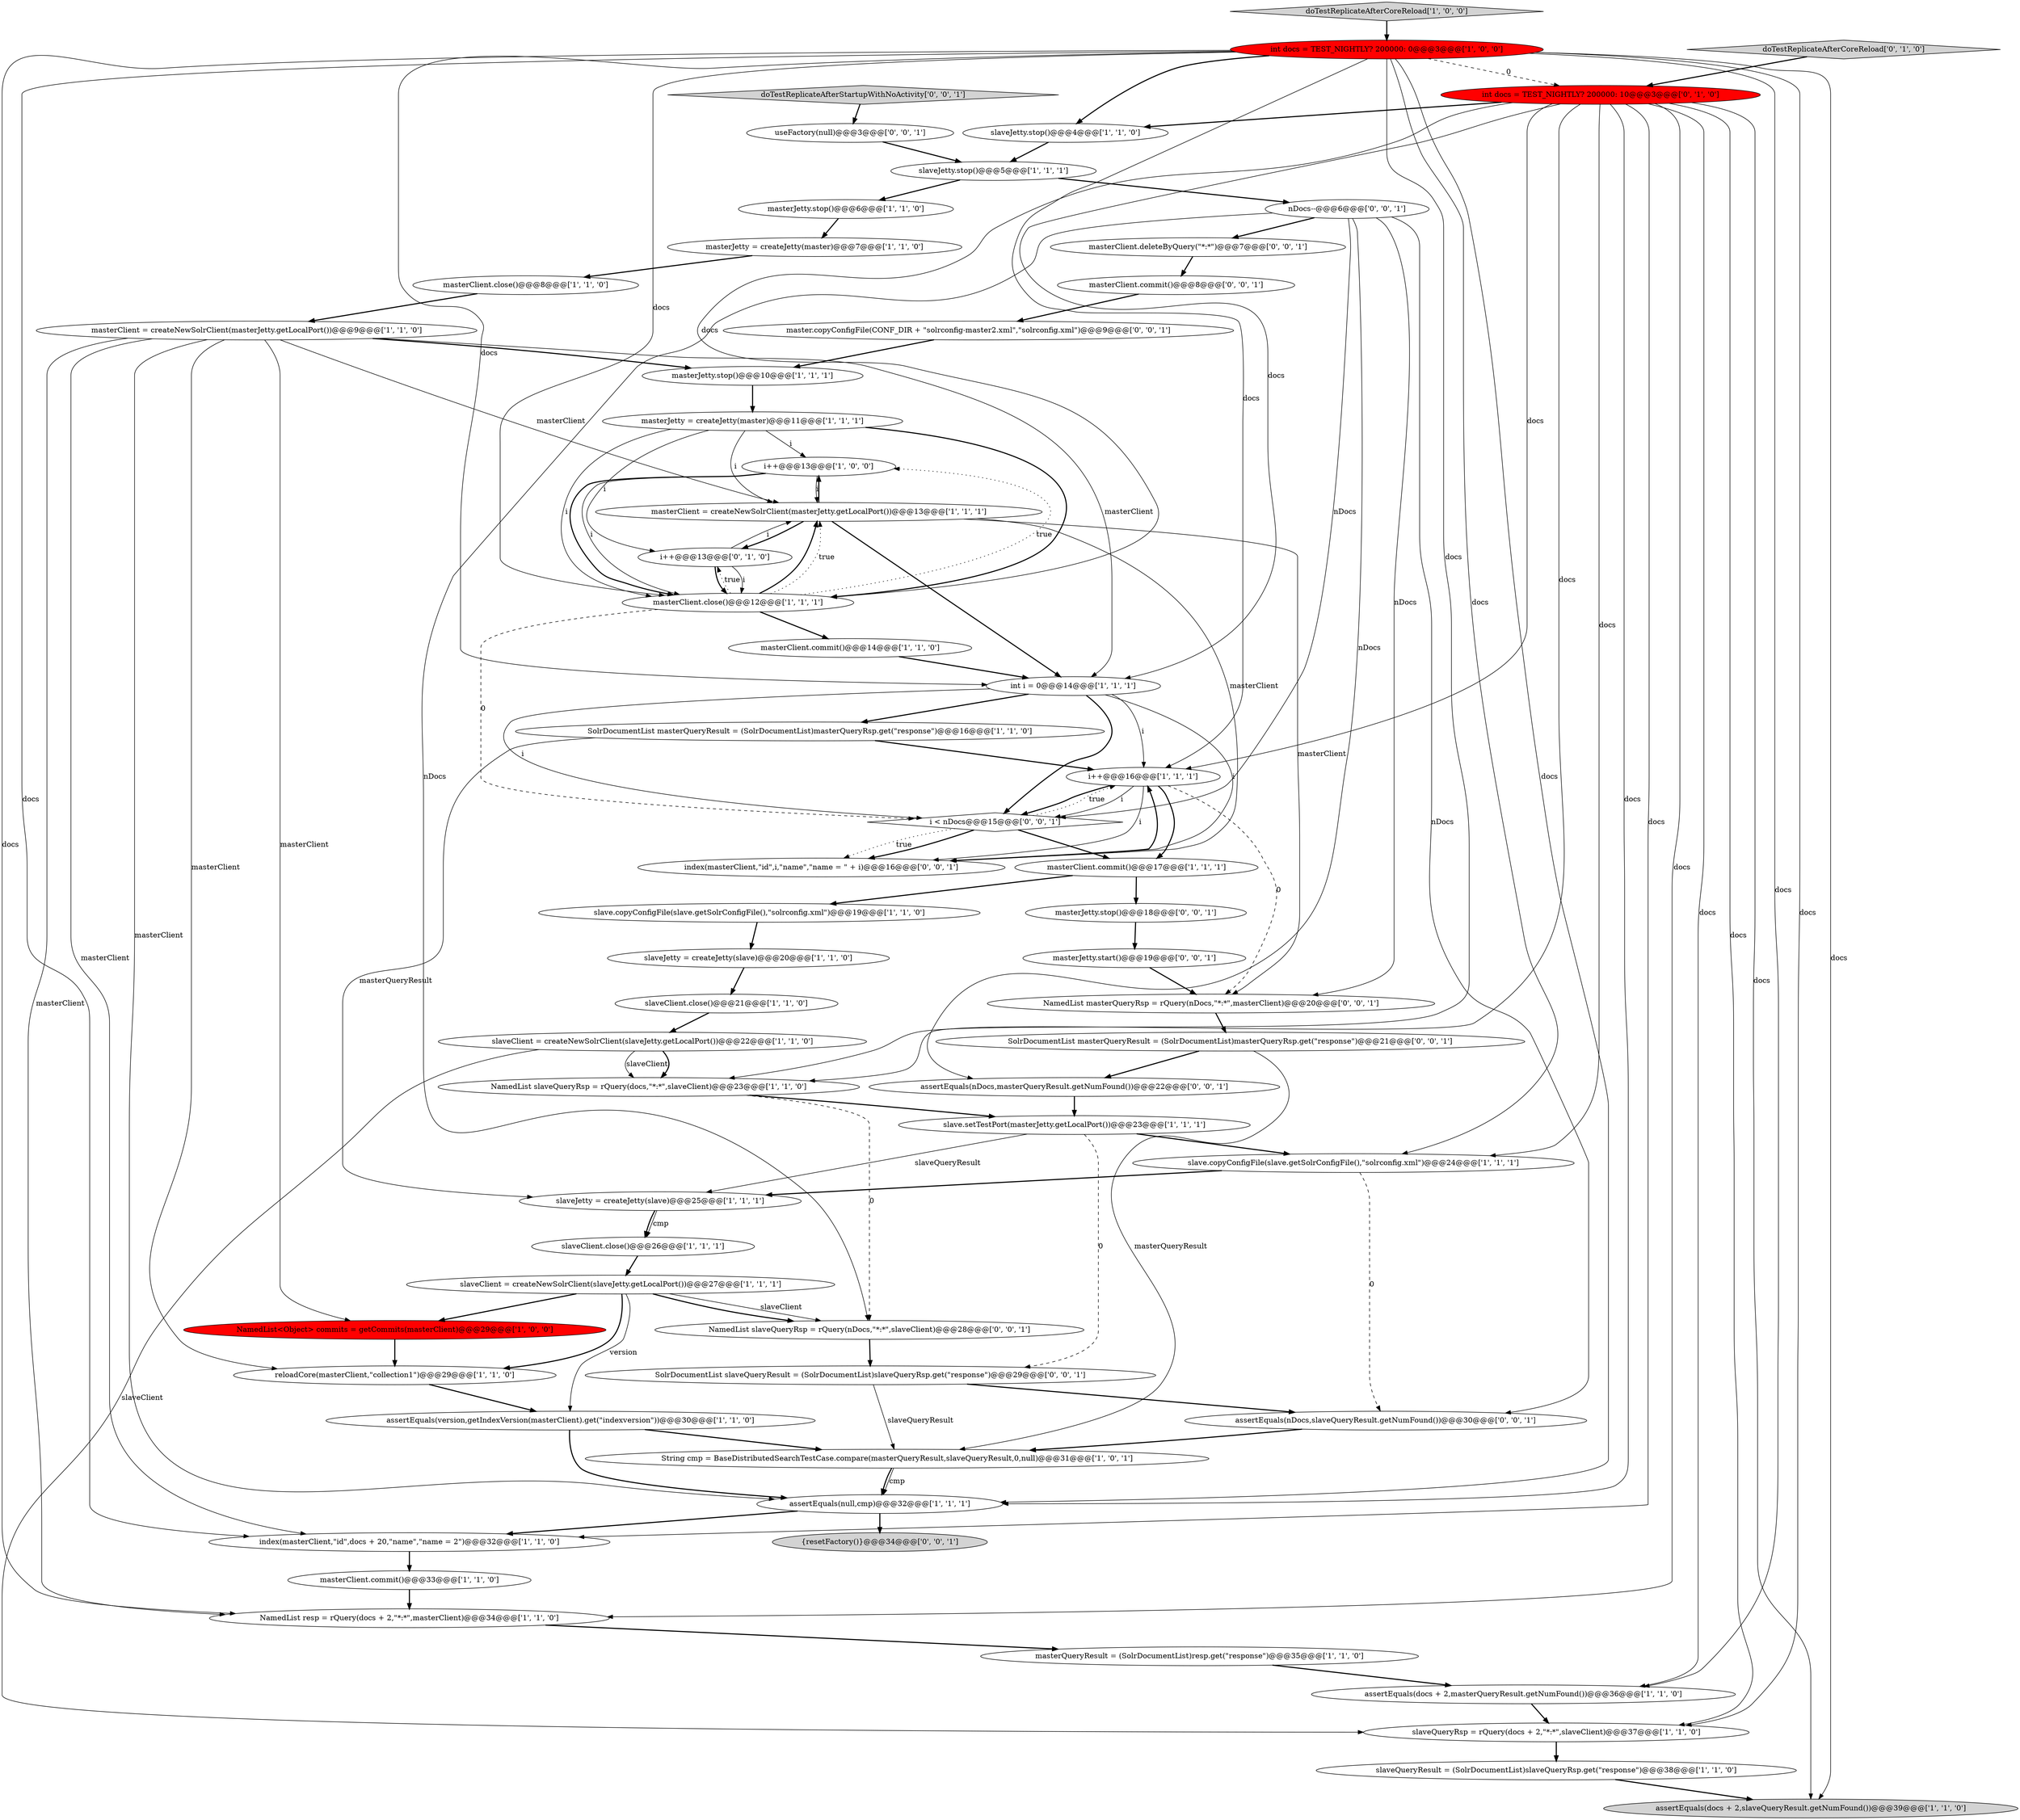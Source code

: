 digraph {
17 [style = filled, label = "masterJetty.stop()@@@10@@@['1', '1', '1']", fillcolor = white, shape = ellipse image = "AAA0AAABBB1BBB"];
30 [style = filled, label = "reloadCore(masterClient,\"collection1\")@@@29@@@['1', '1', '0']", fillcolor = white, shape = ellipse image = "AAA0AAABBB1BBB"];
24 [style = filled, label = "masterClient.commit()@@@14@@@['1', '1', '0']", fillcolor = white, shape = ellipse image = "AAA0AAABBB1BBB"];
49 [style = filled, label = "useFactory(null)@@@3@@@['0', '0', '1']", fillcolor = white, shape = ellipse image = "AAA0AAABBB3BBB"];
43 [style = filled, label = "doTestReplicateAfterCoreReload['0', '1', '0']", fillcolor = lightgray, shape = diamond image = "AAA0AAABBB2BBB"];
19 [style = filled, label = "slaveJetty.stop()@@@4@@@['1', '1', '0']", fillcolor = white, shape = ellipse image = "AAA0AAABBB1BBB"];
12 [style = filled, label = "masterQueryResult = (SolrDocumentList)resp.get(\"response\")@@@35@@@['1', '1', '0']", fillcolor = white, shape = ellipse image = "AAA0AAABBB1BBB"];
26 [style = filled, label = "String cmp = BaseDistributedSearchTestCase.compare(masterQueryResult,slaveQueryResult,0,null)@@@31@@@['1', '0', '1']", fillcolor = white, shape = ellipse image = "AAA0AAABBB1BBB"];
27 [style = filled, label = "assertEquals(null,cmp)@@@32@@@['1', '1', '1']", fillcolor = white, shape = ellipse image = "AAA0AAABBB1BBB"];
9 [style = filled, label = "slave.copyConfigFile(slave.getSolrConfigFile(),\"solrconfig.xml\")@@@24@@@['1', '1', '1']", fillcolor = white, shape = ellipse image = "AAA0AAABBB1BBB"];
18 [style = filled, label = "int i = 0@@@14@@@['1', '1', '1']", fillcolor = white, shape = ellipse image = "AAA0AAABBB1BBB"];
21 [style = filled, label = "slaveJetty = createJetty(slave)@@@20@@@['1', '1', '0']", fillcolor = white, shape = ellipse image = "AAA0AAABBB1BBB"];
10 [style = filled, label = "slaveJetty = createJetty(slave)@@@25@@@['1', '1', '1']", fillcolor = white, shape = ellipse image = "AAA0AAABBB1BBB"];
33 [style = filled, label = "slaveClient.close()@@@26@@@['1', '1', '1']", fillcolor = white, shape = ellipse image = "AAA0AAABBB1BBB"];
45 [style = filled, label = "assertEquals(nDocs,slaveQueryResult.getNumFound())@@@30@@@['0', '0', '1']", fillcolor = white, shape = ellipse image = "AAA0AAABBB3BBB"];
55 [style = filled, label = "NamedList masterQueryRsp = rQuery(nDocs,\"*:*\",masterClient)@@@20@@@['0', '0', '1']", fillcolor = white, shape = ellipse image = "AAA0AAABBB3BBB"];
54 [style = filled, label = "masterClient.commit()@@@8@@@['0', '0', '1']", fillcolor = white, shape = ellipse image = "AAA0AAABBB3BBB"];
0 [style = filled, label = "masterClient.commit()@@@17@@@['1', '1', '1']", fillcolor = white, shape = ellipse image = "AAA0AAABBB1BBB"];
25 [style = filled, label = "masterClient.commit()@@@33@@@['1', '1', '0']", fillcolor = white, shape = ellipse image = "AAA0AAABBB1BBB"];
46 [style = filled, label = "masterJetty.stop()@@@18@@@['0', '0', '1']", fillcolor = white, shape = ellipse image = "AAA0AAABBB3BBB"];
6 [style = filled, label = "int docs = TEST_NIGHTLY? 200000: 0@@@3@@@['1', '0', '0']", fillcolor = red, shape = ellipse image = "AAA1AAABBB1BBB"];
38 [style = filled, label = "masterClient = createNewSolrClient(masterJetty.getLocalPort())@@@9@@@['1', '1', '0']", fillcolor = white, shape = ellipse image = "AAA0AAABBB1BBB"];
39 [style = filled, label = "masterClient.close()@@@8@@@['1', '1', '0']", fillcolor = white, shape = ellipse image = "AAA0AAABBB1BBB"];
5 [style = filled, label = "i++@@@13@@@['1', '0', '0']", fillcolor = white, shape = ellipse image = "AAA0AAABBB1BBB"];
3 [style = filled, label = "SolrDocumentList masterQueryResult = (SolrDocumentList)masterQueryRsp.get(\"response\")@@@16@@@['1', '1', '0']", fillcolor = white, shape = ellipse image = "AAA0AAABBB1BBB"];
22 [style = filled, label = "masterJetty.stop()@@@6@@@['1', '1', '0']", fillcolor = white, shape = ellipse image = "AAA0AAABBB1BBB"];
40 [style = filled, label = "slave.copyConfigFile(slave.getSolrConfigFile(),\"solrconfig.xml\")@@@19@@@['1', '1', '0']", fillcolor = white, shape = ellipse image = "AAA0AAABBB1BBB"];
13 [style = filled, label = "masterJetty = createJetty(master)@@@11@@@['1', '1', '1']", fillcolor = white, shape = ellipse image = "AAA0AAABBB1BBB"];
2 [style = filled, label = "slaveClient = createNewSolrClient(slaveJetty.getLocalPort())@@@27@@@['1', '1', '1']", fillcolor = white, shape = ellipse image = "AAA0AAABBB1BBB"];
11 [style = filled, label = "NamedList resp = rQuery(docs + 2,\"*:*\",masterClient)@@@34@@@['1', '1', '0']", fillcolor = white, shape = ellipse image = "AAA0AAABBB1BBB"];
16 [style = filled, label = "slaveClient.close()@@@21@@@['1', '1', '0']", fillcolor = white, shape = ellipse image = "AAA0AAABBB1BBB"];
35 [style = filled, label = "slaveClient = createNewSolrClient(slaveJetty.getLocalPort())@@@22@@@['1', '1', '0']", fillcolor = white, shape = ellipse image = "AAA0AAABBB1BBB"];
29 [style = filled, label = "doTestReplicateAfterCoreReload['1', '0', '0']", fillcolor = lightgray, shape = diamond image = "AAA0AAABBB1BBB"];
48 [style = filled, label = "i < nDocs@@@15@@@['0', '0', '1']", fillcolor = white, shape = diamond image = "AAA0AAABBB3BBB"];
31 [style = filled, label = "index(masterClient,\"id\",docs + 20,\"name\",\"name = 2\")@@@32@@@['1', '1', '0']", fillcolor = white, shape = ellipse image = "AAA0AAABBB1BBB"];
57 [style = filled, label = "doTestReplicateAfterStartupWithNoActivity['0', '0', '1']", fillcolor = lightgray, shape = diamond image = "AAA0AAABBB3BBB"];
37 [style = filled, label = "masterJetty = createJetty(master)@@@7@@@['1', '1', '0']", fillcolor = white, shape = ellipse image = "AAA0AAABBB1BBB"];
34 [style = filled, label = "assertEquals(version,getIndexVersion(masterClient).get(\"indexversion\"))@@@30@@@['1', '1', '0']", fillcolor = white, shape = ellipse image = "AAA0AAABBB1BBB"];
44 [style = filled, label = "index(masterClient,\"id\",i,\"name\",\"name = \" + i)@@@16@@@['0', '0', '1']", fillcolor = white, shape = ellipse image = "AAA0AAABBB3BBB"];
58 [style = filled, label = "master.copyConfigFile(CONF_DIR + \"solrconfig-master2.xml\",\"solrconfig.xml\")@@@9@@@['0', '0', '1']", fillcolor = white, shape = ellipse image = "AAA0AAABBB3BBB"];
51 [style = filled, label = "masterJetty.start()@@@19@@@['0', '0', '1']", fillcolor = white, shape = ellipse image = "AAA0AAABBB3BBB"];
1 [style = filled, label = "slaveQueryRsp = rQuery(docs + 2,\"*:*\",slaveClient)@@@37@@@['1', '1', '0']", fillcolor = white, shape = ellipse image = "AAA0AAABBB1BBB"];
42 [style = filled, label = "i++@@@13@@@['0', '1', '0']", fillcolor = white, shape = ellipse image = "AAA0AAABBB2BBB"];
56 [style = filled, label = "NamedList slaveQueryRsp = rQuery(nDocs,\"*:*\",slaveClient)@@@28@@@['0', '0', '1']", fillcolor = white, shape = ellipse image = "AAA0AAABBB3BBB"];
28 [style = filled, label = "assertEquals(docs + 2,slaveQueryResult.getNumFound())@@@39@@@['1', '1', '0']", fillcolor = lightgray, shape = ellipse image = "AAA0AAABBB1BBB"];
59 [style = filled, label = "masterClient.deleteByQuery(\"*:*\")@@@7@@@['0', '0', '1']", fillcolor = white, shape = ellipse image = "AAA0AAABBB3BBB"];
15 [style = filled, label = "NamedList<Object> commits = getCommits(masterClient)@@@29@@@['1', '0', '0']", fillcolor = red, shape = ellipse image = "AAA1AAABBB1BBB"];
23 [style = filled, label = "slaveJetty.stop()@@@5@@@['1', '1', '1']", fillcolor = white, shape = ellipse image = "AAA0AAABBB1BBB"];
50 [style = filled, label = "nDocs--@@@6@@@['0', '0', '1']", fillcolor = white, shape = ellipse image = "AAA0AAABBB3BBB"];
60 [style = filled, label = "assertEquals(nDocs,masterQueryResult.getNumFound())@@@22@@@['0', '0', '1']", fillcolor = white, shape = ellipse image = "AAA0AAABBB3BBB"];
7 [style = filled, label = "slave.setTestPort(masterJetty.getLocalPort())@@@23@@@['1', '1', '1']", fillcolor = white, shape = ellipse image = "AAA0AAABBB1BBB"];
36 [style = filled, label = "assertEquals(docs + 2,masterQueryResult.getNumFound())@@@36@@@['1', '1', '0']", fillcolor = white, shape = ellipse image = "AAA0AAABBB1BBB"];
8 [style = filled, label = "i++@@@16@@@['1', '1', '1']", fillcolor = white, shape = ellipse image = "AAA0AAABBB1BBB"];
47 [style = filled, label = "SolrDocumentList slaveQueryResult = (SolrDocumentList)slaveQueryRsp.get(\"response\")@@@29@@@['0', '0', '1']", fillcolor = white, shape = ellipse image = "AAA0AAABBB3BBB"];
41 [style = filled, label = "int docs = TEST_NIGHTLY? 200000: 10@@@3@@@['0', '1', '0']", fillcolor = red, shape = ellipse image = "AAA1AAABBB2BBB"];
52 [style = filled, label = "{resetFactory()}@@@34@@@['0', '0', '1']", fillcolor = lightgray, shape = ellipse image = "AAA0AAABBB3BBB"];
4 [style = filled, label = "slaveQueryResult = (SolrDocumentList)slaveQueryRsp.get(\"response\")@@@38@@@['1', '1', '0']", fillcolor = white, shape = ellipse image = "AAA0AAABBB1BBB"];
53 [style = filled, label = "SolrDocumentList masterQueryResult = (SolrDocumentList)masterQueryRsp.get(\"response\")@@@21@@@['0', '0', '1']", fillcolor = white, shape = ellipse image = "AAA0AAABBB3BBB"];
32 [style = filled, label = "NamedList slaveQueryRsp = rQuery(docs,\"*:*\",slaveClient)@@@23@@@['1', '1', '0']", fillcolor = white, shape = ellipse image = "AAA0AAABBB1BBB"];
20 [style = filled, label = "masterClient = createNewSolrClient(masterJetty.getLocalPort())@@@13@@@['1', '1', '1']", fillcolor = white, shape = ellipse image = "AAA0AAABBB1BBB"];
14 [style = filled, label = "masterClient.close()@@@12@@@['1', '1', '1']", fillcolor = white, shape = ellipse image = "AAA0AAABBB1BBB"];
14->24 [style = bold, label=""];
14->42 [style = dotted, label="true"];
18->3 [style = bold, label=""];
44->8 [style = bold, label=""];
41->18 [style = solid, label="docs"];
41->19 [style = bold, label=""];
38->18 [style = solid, label="masterClient"];
0->46 [style = bold, label=""];
2->34 [style = solid, label="version"];
22->37 [style = bold, label=""];
35->32 [style = solid, label="slaveClient"];
48->44 [style = dotted, label="true"];
13->42 [style = solid, label="i"];
9->10 [style = bold, label=""];
6->8 [style = solid, label="docs"];
41->9 [style = solid, label="docs"];
56->47 [style = bold, label=""];
58->17 [style = bold, label=""];
8->0 [style = bold, label=""];
7->9 [style = bold, label=""];
46->51 [style = bold, label=""];
29->6 [style = bold, label=""];
18->44 [style = solid, label="i"];
23->22 [style = bold, label=""];
18->48 [style = solid, label="i"];
34->26 [style = bold, label=""];
6->41 [style = dashed, label="0"];
2->15 [style = bold, label=""];
39->38 [style = bold, label=""];
21->16 [style = bold, label=""];
3->10 [style = solid, label="masterQueryResult"];
0->40 [style = bold, label=""];
53->60 [style = bold, label=""];
13->14 [style = bold, label=""];
59->54 [style = bold, label=""];
14->20 [style = bold, label=""];
8->55 [style = dashed, label="0"];
1->4 [style = bold, label=""];
47->26 [style = solid, label="slaveQueryResult"];
6->18 [style = solid, label="docs"];
38->27 [style = solid, label="masterClient"];
13->20 [style = solid, label="i"];
41->32 [style = solid, label="docs"];
50->45 [style = solid, label="nDocs"];
27->31 [style = bold, label=""];
5->14 [style = solid, label="i"];
11->12 [style = bold, label=""];
32->7 [style = bold, label=""];
30->34 [style = bold, label=""];
48->44 [style = bold, label=""];
9->45 [style = dashed, label="0"];
41->31 [style = solid, label="docs"];
24->18 [style = bold, label=""];
8->48 [style = solid, label="i"];
54->58 [style = bold, label=""];
50->48 [style = solid, label="nDocs"];
42->14 [style = solid, label="i"];
20->18 [style = bold, label=""];
26->27 [style = bold, label=""];
7->10 [style = solid, label="slaveQueryResult"];
50->56 [style = solid, label="nDocs"];
50->55 [style = solid, label="nDocs"];
35->1 [style = solid, label="slaveClient"];
41->14 [style = solid, label="docs"];
8->44 [style = solid, label="i"];
13->14 [style = solid, label="i"];
41->27 [style = solid, label="docs"];
2->56 [style = solid, label="slaveClient"];
38->17 [style = bold, label=""];
40->21 [style = bold, label=""];
38->20 [style = solid, label="masterClient"];
18->8 [style = solid, label="i"];
31->25 [style = bold, label=""];
20->55 [style = solid, label="masterClient"];
6->32 [style = solid, label="docs"];
6->36 [style = solid, label="docs"];
50->60 [style = solid, label="nDocs"];
13->5 [style = solid, label="i"];
12->36 [style = bold, label=""];
6->11 [style = solid, label="docs"];
35->32 [style = bold, label=""];
49->23 [style = bold, label=""];
41->1 [style = solid, label="docs"];
6->9 [style = solid, label="docs"];
41->28 [style = solid, label="docs"];
38->31 [style = solid, label="masterClient"];
42->14 [style = bold, label=""];
27->52 [style = bold, label=""];
18->48 [style = bold, label=""];
38->11 [style = solid, label="masterClient"];
14->5 [style = dotted, label="true"];
38->30 [style = solid, label="masterClient"];
3->8 [style = bold, label=""];
42->20 [style = solid, label="i"];
20->42 [style = bold, label=""];
43->41 [style = bold, label=""];
6->28 [style = solid, label="docs"];
17->13 [style = bold, label=""];
10->33 [style = bold, label=""];
47->45 [style = bold, label=""];
41->36 [style = solid, label="docs"];
6->1 [style = solid, label="docs"];
33->2 [style = bold, label=""];
37->39 [style = bold, label=""];
23->50 [style = bold, label=""];
7->47 [style = dashed, label="0"];
53->26 [style = solid, label="masterQueryResult"];
6->31 [style = solid, label="docs"];
10->33 [style = solid, label="cmp"];
5->20 [style = solid, label="i"];
14->48 [style = dashed, label="0"];
6->14 [style = solid, label="docs"];
6->19 [style = bold, label=""];
15->30 [style = bold, label=""];
5->14 [style = bold, label=""];
41->11 [style = solid, label="docs"];
36->1 [style = bold, label=""];
4->28 [style = bold, label=""];
48->0 [style = bold, label=""];
6->27 [style = solid, label="docs"];
20->5 [style = bold, label=""];
14->20 [style = dotted, label="true"];
8->48 [style = bold, label=""];
38->15 [style = solid, label="masterClient"];
51->55 [style = bold, label=""];
60->7 [style = bold, label=""];
25->11 [style = bold, label=""];
41->8 [style = solid, label="docs"];
32->56 [style = dashed, label="0"];
19->23 [style = bold, label=""];
48->8 [style = dotted, label="true"];
55->53 [style = bold, label=""];
57->49 [style = bold, label=""];
45->26 [style = bold, label=""];
16->35 [style = bold, label=""];
2->30 [style = bold, label=""];
2->56 [style = bold, label=""];
26->27 [style = solid, label="cmp"];
20->44 [style = solid, label="masterClient"];
34->27 [style = bold, label=""];
50->59 [style = bold, label=""];
}
